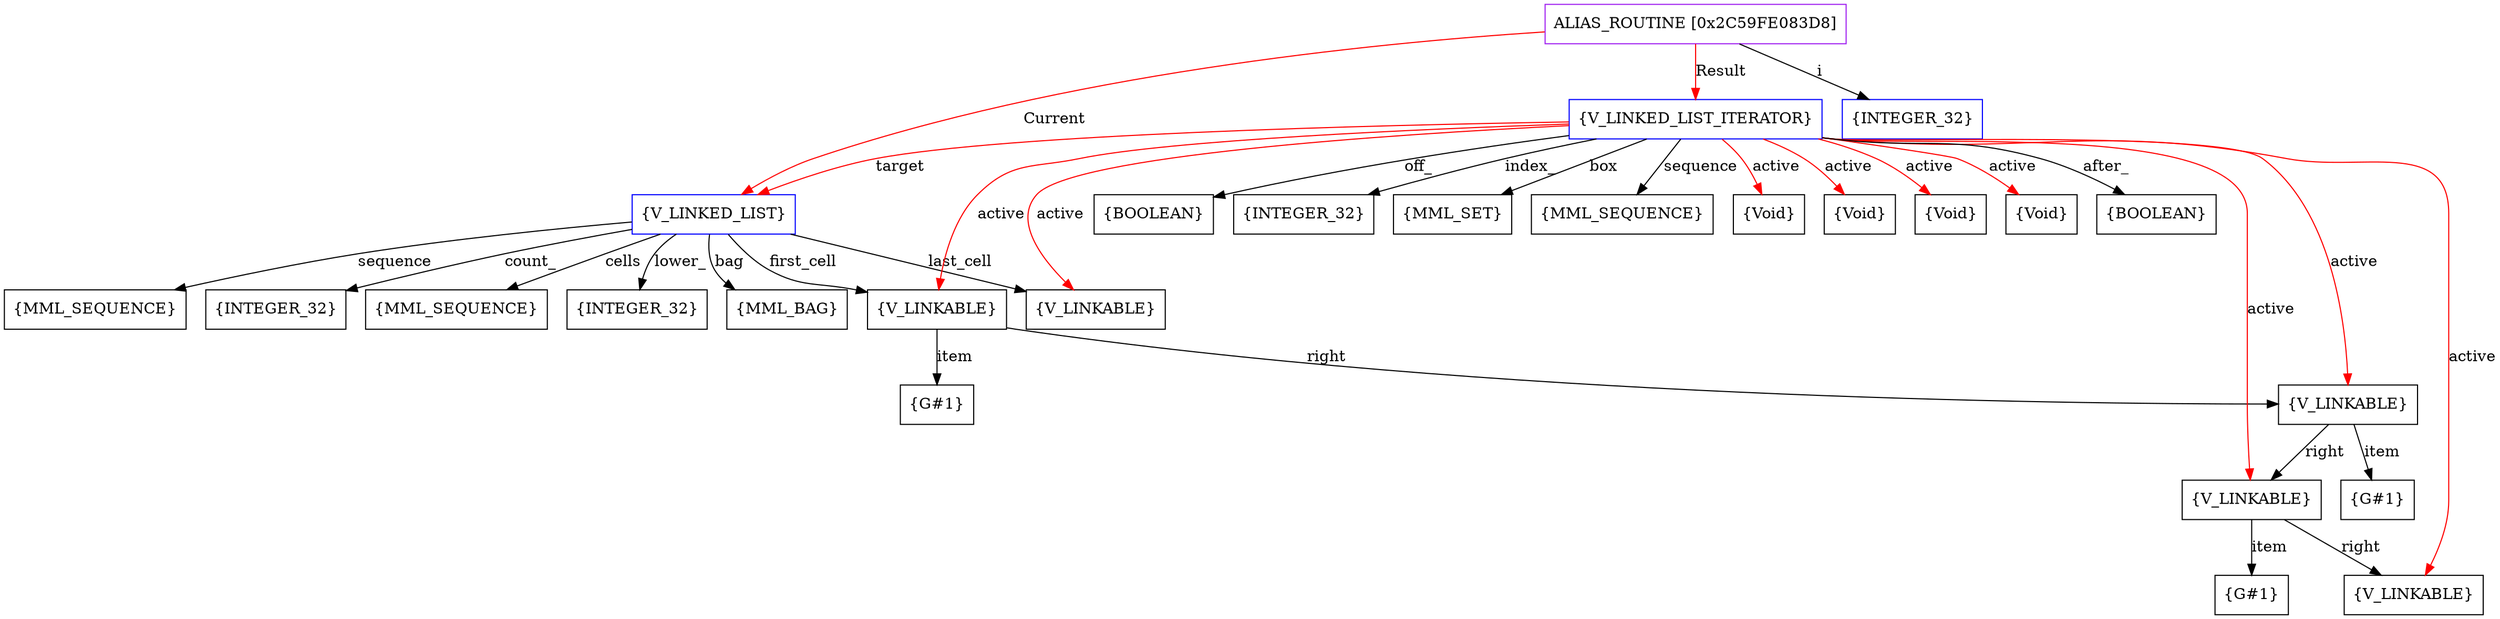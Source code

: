 digraph g {
	node [shape=box]
	b1[color=purple label=<ALIAS_ROUTINE [0x2C59FE083D8]>]
	b2[color=blue label=<{V_LINKED_LIST}>]
	b3[label=<{INTEGER_32}>]
	b4[label=<{MML_BAG}>]
	b5[label=<{MML_SEQUENCE}>]
	b6[label=<{INTEGER_32}>]
	b7[label=<{V_LINKABLE}>]
	b8[label=<{G#1}>]
	b9[label=<{V_LINKABLE}>]
	b10[label=<{G#1}>]
	b11[label=<{V_LINKABLE}>]
	b12[label=<{G#1}>]
	b13[label=<{V_LINKABLE}>]
	b14[label=<{V_LINKABLE}>]
	b15[label=<{MML_SEQUENCE}>]
	b16[color=blue label=<{INTEGER_32}>]
	b17[color=blue label=<{V_LINKED_LIST_ITERATOR}>]
	b18[label=<{BOOLEAN}>]
	b19[label=<{INTEGER_32}>]
	b20[label=<{MML_SET}>]
	b21[label=<{MML_SEQUENCE}>]
	b22[label=<{Void}>]
	b23[label=<{Void}>]
	b24[label=<{Void}>]
	b25[label=<{Void}>]
	b26[label=<{BOOLEAN}>]
	b1->b2[color=red label=<Current>]
	b2->b3[label=<lower_>]
	b2->b4[label=<bag>]
	b2->b5[label=<sequence>]
	b2->b6[label=<count_>]
	b2->b7[label=<first_cell>]
	b7->b8[label=<item>]
	b7->b9[label=<right>]
	b9->b10[label=<item>]
	b9->b11[label=<right>]
	b11->b12[label=<item>]
	b11->b13[label=<right>]
	b2->b14[label=<last_cell>]
	b2->b15[label=<cells>]
	b1->b16[label=<i>]
	b1->b17[color=red label=<Result>]
	b17->b18[label=<off_>]
	b17->b19[label=<index_>]
	b17->b20[label=<box>]
	b17->b21[label=<sequence>]
	b17->b2[color=red label=<target>]
	b17->b22[color=red label=<active>]
	b17->b23[color=red label=<active>]
	b17->b7[color=red label=<active>]
	b17->b9[color=red label=<active>]
	b17->b11[color=red label=<active>]
	b17->b13[color=red label=<active>]
	b17->b14[color=red label=<active>]
	b17->b24[color=red label=<active>]
	b17->b25[color=red label=<active>]
	b17->b26[label=<after_>]
}
